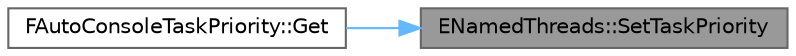 digraph "ENamedThreads::SetTaskPriority"
{
 // INTERACTIVE_SVG=YES
 // LATEX_PDF_SIZE
  bgcolor="transparent";
  edge [fontname=Helvetica,fontsize=10,labelfontname=Helvetica,labelfontsize=10];
  node [fontname=Helvetica,fontsize=10,shape=box,height=0.2,width=0.4];
  rankdir="RL";
  Node1 [id="Node000001",label="ENamedThreads::SetTaskPriority",height=0.2,width=0.4,color="gray40", fillcolor="grey60", style="filled", fontcolor="black",tooltip=" "];
  Node1 -> Node2 [id="edge1_Node000001_Node000002",dir="back",color="steelblue1",style="solid",tooltip=" "];
  Node2 [id="Node000002",label="FAutoConsoleTaskPriority::Get",height=0.2,width=0.4,color="grey40", fillcolor="white", style="filled",URL="$d3/d07/classFAutoConsoleTaskPriority.html#a9368439638d3f62c66201b295df954a3",tooltip=" "];
}
